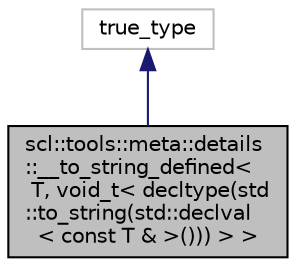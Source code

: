digraph "scl::tools::meta::details::__to_string_defined&lt; T, void_t&lt; decltype(std::to_string(std::declval&lt; const T &amp; &gt;())) &gt; &gt;"
{
  edge [fontname="Helvetica",fontsize="10",labelfontname="Helvetica",labelfontsize="10"];
  node [fontname="Helvetica",fontsize="10",shape=record];
  Node0 [label="scl::tools::meta::details\l::__to_string_defined\<\l T, void_t\< decltype(std\l::to_string(std::declval\l\< const T & \>())) \> \>",height=0.2,width=0.4,color="black", fillcolor="grey75", style="filled", fontcolor="black"];
  Node1 -> Node0 [dir="back",color="midnightblue",fontsize="10",style="solid",fontname="Helvetica"];
  Node1 [label="true_type",height=0.2,width=0.4,color="grey75", fillcolor="white", style="filled"];
}
